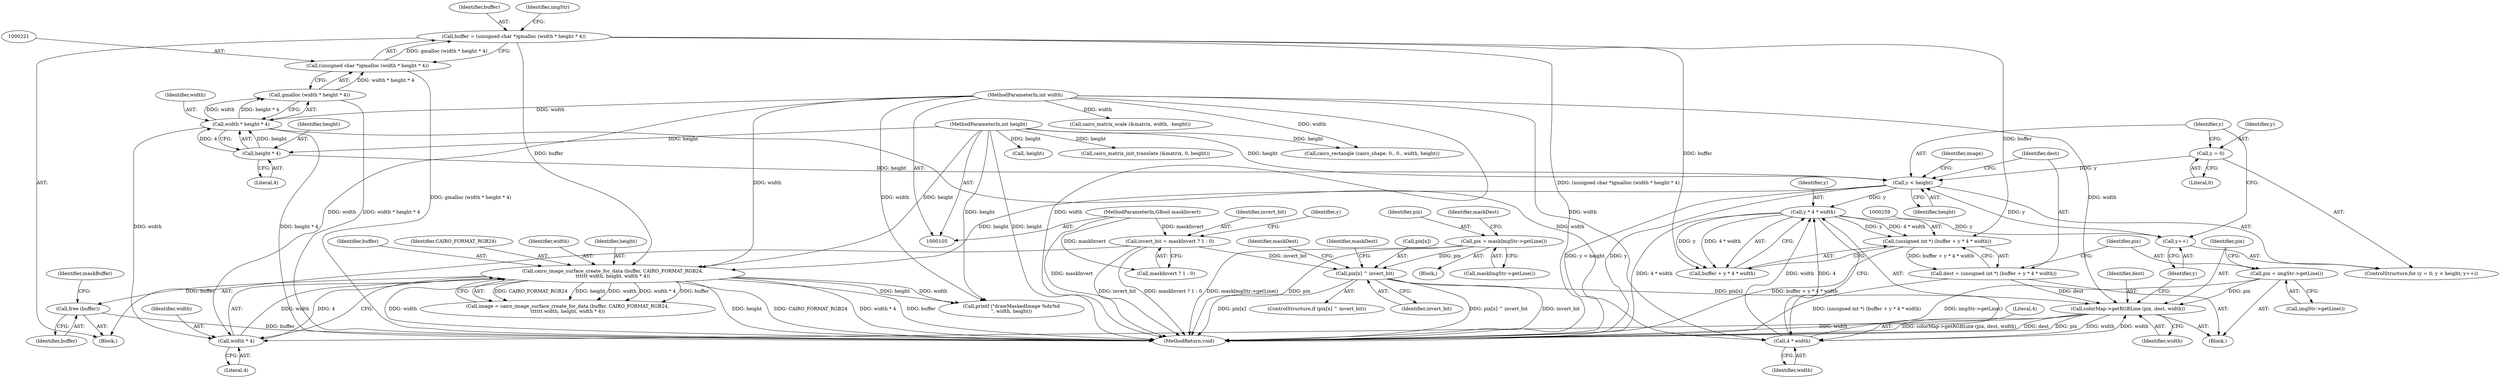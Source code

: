digraph "1_poppler_7b2d314a61fd0e12f47c62996cb49ec0d1ba747a_2@API" {
"1000360" [label="(Call,free (buffer))"];
"1000276" [label="(Call,cairo_image_surface_create_for_data (buffer, CAIRO_FORMAT_RGB24,\n\t\t\t\t\t\t width, height, width * 4))"];
"1000218" [label="(Call,buffer = (unsigned char *)gmalloc (width * height * 4))"];
"1000220" [label="(Call,(unsigned char *)gmalloc (width * height * 4))"];
"1000222" [label="(Call,gmalloc (width * height * 4))"];
"1000223" [label="(Call,width * height * 4)"];
"1000109" [label="(MethodParameterIn,int width)"];
"1000225" [label="(Call,height * 4)"];
"1000110" [label="(MethodParameterIn,int height)"];
"1000281" [label="(Call,width * 4)"];
"1000270" [label="(Call,colorMap->getRGBLine (pix, dest, width))"];
"1000184" [label="(Call,pix[x] ^ invert_bit)"];
"1000163" [label="(Call,pix = maskImgStr->getLine())"];
"1000147" [label="(Call,invert_bit = maskInvert ? 1 : 0)"];
"1000115" [label="(MethodParameterIn,GBool maskInvert)"];
"1000267" [label="(Call,pix = imgStr->getLine())"];
"1000256" [label="(Call,dest = (unsigned int *) (buffer + y * 4 * width))"];
"1000258" [label="(Call,(unsigned int *) (buffer + y * 4 * width))"];
"1000262" [label="(Call,y * 4 * width)"];
"1000250" [label="(Call,y < height)"];
"1000247" [label="(Call,y = 0)"];
"1000253" [label="(Call,y++)"];
"1000264" [label="(Call,4 * width)"];
"1000278" [label="(Identifier,CAIRO_FORMAT_RGB24)"];
"1000279" [label="(Identifier,width)"];
"1000188" [label="(Identifier,invert_bit)"];
"1000250" [label="(Call,y < height)"];
"1000198" [label="(Identifier,maskDest)"];
"1000224" [label="(Identifier,width)"];
"1000220" [label="(Call,(unsigned char *)gmalloc (width * height * 4))"];
"1000247" [label="(Call,y = 0)"];
"1000258" [label="(Call,(unsigned int *) (buffer + y * 4 * width))"];
"1000267" [label="(Call,pix = imgStr->getLine())"];
"1000281" [label="(Call,width * 4)"];
"1000246" [label="(ControlStructure,for (y = 0; y < height; y++))"];
"1000257" [label="(Identifier,dest)"];
"1000273" [label="(Identifier,width)"];
"1000223" [label="(Call,width * height * 4)"];
"1000360" [label="(Call,free (buffer))"];
"1000270" [label="(Call,colorMap->getRGBLine (pix, dest, width))"];
"1000256" [label="(Call,dest = (unsigned int *) (buffer + y * 4 * width))"];
"1000167" [label="(Identifier,maskDest)"];
"1000222" [label="(Call,gmalloc (width * height * 4))"];
"1000252" [label="(Identifier,height)"];
"1000249" [label="(Literal,0)"];
"1000155" [label="(Identifier,y)"];
"1000225" [label="(Call,height * 4)"];
"1000277" [label="(Identifier,buffer)"];
"1000109" [label="(MethodParameterIn,int width)"];
"1000248" [label="(Identifier,y)"];
"1000165" [label="(Call,maskImgStr->getLine())"];
"1000110" [label="(MethodParameterIn,int height)"];
"1000251" [label="(Identifier,y)"];
"1000184" [label="(Call,pix[x] ^ invert_bit)"];
"1000219" [label="(Identifier,buffer)"];
"1000164" [label="(Identifier,pix)"];
"1000271" [label="(Identifier,pix)"];
"1000309" [label="(Call,printf (\"drawMaskedImage %dx%d\n\", width, height))"];
"1000147" [label="(Call,invert_bit = maskInvert ? 1 : 0)"];
"1000148" [label="(Identifier,invert_bit)"];
"1000264" [label="(Call,4 * width)"];
"1000183" [label="(ControlStructure,if (pix[x] ^ invert_bit))"];
"1000229" [label="(Identifier,imgStr)"];
"1000266" [label="(Identifier,width)"];
"1000344" [label="(Call,cairo_rectangle (cairo_shape, 0., 0., width, height))"];
"1000162" [label="(Block,)"];
"1000265" [label="(Literal,4)"];
"1000255" [label="(Block,)"];
"1000322" [label="(Call,-height)"];
"1000163" [label="(Call,pix = maskImgStr->getLine())"];
"1000227" [label="(Literal,4)"];
"1000282" [label="(Identifier,width)"];
"1000149" [label="(Call,maskInvert ? 1 : 0)"];
"1000116" [label="(Block,)"];
"1000269" [label="(Call,imgStr->getLine())"];
"1000253" [label="(Call,y++)"];
"1000275" [label="(Identifier,image)"];
"1000272" [label="(Identifier,dest)"];
"1000115" [label="(MethodParameterIn,GBool maskInvert)"];
"1000226" [label="(Identifier,height)"];
"1000283" [label="(Literal,4)"];
"1000268" [label="(Identifier,pix)"];
"1000274" [label="(Call,image = cairo_image_surface_create_for_data (buffer, CAIRO_FORMAT_RGB24,\n\t\t\t\t\t\t width, height, width * 4))"];
"1000280" [label="(Identifier,height)"];
"1000313" [label="(Call,cairo_matrix_init_translate (&matrix, 0, height))"];
"1000260" [label="(Call,buffer + y * 4 * width)"];
"1000192" [label="(Identifier,maskDest)"];
"1000276" [label="(Call,cairo_image_surface_create_for_data (buffer, CAIRO_FORMAT_RGB24,\n\t\t\t\t\t\t width, height, width * 4))"];
"1000218" [label="(Call,buffer = (unsigned char *)gmalloc (width * height * 4))"];
"1000361" [label="(Identifier,buffer)"];
"1000263" [label="(Identifier,y)"];
"1000185" [label="(Call,pix[x])"];
"1000262" [label="(Call,y * 4 * width)"];
"1000363" [label="(Identifier,maskBuffer)"];
"1000366" [label="(MethodReturn,void)"];
"1000318" [label="(Call,cairo_matrix_scale (&matrix, width, -height))"];
"1000254" [label="(Identifier,y)"];
"1000360" -> "1000116"  [label="AST: "];
"1000360" -> "1000361"  [label="CFG: "];
"1000361" -> "1000360"  [label="AST: "];
"1000363" -> "1000360"  [label="CFG: "];
"1000360" -> "1000366"  [label="DDG: buffer"];
"1000276" -> "1000360"  [label="DDG: buffer"];
"1000276" -> "1000274"  [label="AST: "];
"1000276" -> "1000281"  [label="CFG: "];
"1000277" -> "1000276"  [label="AST: "];
"1000278" -> "1000276"  [label="AST: "];
"1000279" -> "1000276"  [label="AST: "];
"1000280" -> "1000276"  [label="AST: "];
"1000281" -> "1000276"  [label="AST: "];
"1000274" -> "1000276"  [label="CFG: "];
"1000276" -> "1000366"  [label="DDG: height"];
"1000276" -> "1000366"  [label="DDG: CAIRO_FORMAT_RGB24"];
"1000276" -> "1000366"  [label="DDG: width * 4"];
"1000276" -> "1000366"  [label="DDG: buffer"];
"1000276" -> "1000366"  [label="DDG: width"];
"1000276" -> "1000274"  [label="DDG: CAIRO_FORMAT_RGB24"];
"1000276" -> "1000274"  [label="DDG: height"];
"1000276" -> "1000274"  [label="DDG: width"];
"1000276" -> "1000274"  [label="DDG: width * 4"];
"1000276" -> "1000274"  [label="DDG: buffer"];
"1000218" -> "1000276"  [label="DDG: buffer"];
"1000281" -> "1000276"  [label="DDG: width"];
"1000281" -> "1000276"  [label="DDG: 4"];
"1000109" -> "1000276"  [label="DDG: width"];
"1000250" -> "1000276"  [label="DDG: height"];
"1000110" -> "1000276"  [label="DDG: height"];
"1000276" -> "1000309"  [label="DDG: width"];
"1000276" -> "1000309"  [label="DDG: height"];
"1000218" -> "1000116"  [label="AST: "];
"1000218" -> "1000220"  [label="CFG: "];
"1000219" -> "1000218"  [label="AST: "];
"1000220" -> "1000218"  [label="AST: "];
"1000229" -> "1000218"  [label="CFG: "];
"1000218" -> "1000366"  [label="DDG: (unsigned char *)gmalloc (width * height * 4)"];
"1000220" -> "1000218"  [label="DDG: gmalloc (width * height * 4)"];
"1000218" -> "1000258"  [label="DDG: buffer"];
"1000218" -> "1000260"  [label="DDG: buffer"];
"1000220" -> "1000222"  [label="CFG: "];
"1000221" -> "1000220"  [label="AST: "];
"1000222" -> "1000220"  [label="AST: "];
"1000220" -> "1000366"  [label="DDG: gmalloc (width * height * 4)"];
"1000222" -> "1000220"  [label="DDG: width * height * 4"];
"1000222" -> "1000223"  [label="CFG: "];
"1000223" -> "1000222"  [label="AST: "];
"1000222" -> "1000366"  [label="DDG: width * height * 4"];
"1000223" -> "1000222"  [label="DDG: width"];
"1000223" -> "1000222"  [label="DDG: height * 4"];
"1000223" -> "1000225"  [label="CFG: "];
"1000224" -> "1000223"  [label="AST: "];
"1000225" -> "1000223"  [label="AST: "];
"1000223" -> "1000366"  [label="DDG: height * 4"];
"1000109" -> "1000223"  [label="DDG: width"];
"1000225" -> "1000223"  [label="DDG: height"];
"1000225" -> "1000223"  [label="DDG: 4"];
"1000223" -> "1000264"  [label="DDG: width"];
"1000223" -> "1000281"  [label="DDG: width"];
"1000109" -> "1000105"  [label="AST: "];
"1000109" -> "1000366"  [label="DDG: width"];
"1000109" -> "1000264"  [label="DDG: width"];
"1000109" -> "1000270"  [label="DDG: width"];
"1000109" -> "1000281"  [label="DDG: width"];
"1000109" -> "1000309"  [label="DDG: width"];
"1000109" -> "1000318"  [label="DDG: width"];
"1000109" -> "1000344"  [label="DDG: width"];
"1000225" -> "1000227"  [label="CFG: "];
"1000226" -> "1000225"  [label="AST: "];
"1000227" -> "1000225"  [label="AST: "];
"1000110" -> "1000225"  [label="DDG: height"];
"1000225" -> "1000250"  [label="DDG: height"];
"1000110" -> "1000105"  [label="AST: "];
"1000110" -> "1000366"  [label="DDG: height"];
"1000110" -> "1000250"  [label="DDG: height"];
"1000110" -> "1000309"  [label="DDG: height"];
"1000110" -> "1000313"  [label="DDG: height"];
"1000110" -> "1000322"  [label="DDG: height"];
"1000110" -> "1000344"  [label="DDG: height"];
"1000281" -> "1000283"  [label="CFG: "];
"1000282" -> "1000281"  [label="AST: "];
"1000283" -> "1000281"  [label="AST: "];
"1000270" -> "1000281"  [label="DDG: width"];
"1000270" -> "1000255"  [label="AST: "];
"1000270" -> "1000273"  [label="CFG: "];
"1000271" -> "1000270"  [label="AST: "];
"1000272" -> "1000270"  [label="AST: "];
"1000273" -> "1000270"  [label="AST: "];
"1000254" -> "1000270"  [label="CFG: "];
"1000270" -> "1000366"  [label="DDG: colorMap->getRGBLine (pix, dest, width)"];
"1000270" -> "1000366"  [label="DDG: dest"];
"1000270" -> "1000366"  [label="DDG: pix"];
"1000270" -> "1000264"  [label="DDG: width"];
"1000184" -> "1000270"  [label="DDG: pix[x]"];
"1000267" -> "1000270"  [label="DDG: pix"];
"1000256" -> "1000270"  [label="DDG: dest"];
"1000264" -> "1000270"  [label="DDG: width"];
"1000184" -> "1000183"  [label="AST: "];
"1000184" -> "1000188"  [label="CFG: "];
"1000185" -> "1000184"  [label="AST: "];
"1000188" -> "1000184"  [label="AST: "];
"1000192" -> "1000184"  [label="CFG: "];
"1000198" -> "1000184"  [label="CFG: "];
"1000184" -> "1000366"  [label="DDG: invert_bit"];
"1000184" -> "1000366"  [label="DDG: pix[x]"];
"1000184" -> "1000366"  [label="DDG: pix[x] ^ invert_bit"];
"1000163" -> "1000184"  [label="DDG: pix"];
"1000147" -> "1000184"  [label="DDG: invert_bit"];
"1000163" -> "1000162"  [label="AST: "];
"1000163" -> "1000165"  [label="CFG: "];
"1000164" -> "1000163"  [label="AST: "];
"1000165" -> "1000163"  [label="AST: "];
"1000167" -> "1000163"  [label="CFG: "];
"1000163" -> "1000366"  [label="DDG: pix"];
"1000163" -> "1000366"  [label="DDG: maskImgStr->getLine()"];
"1000147" -> "1000116"  [label="AST: "];
"1000147" -> "1000149"  [label="CFG: "];
"1000148" -> "1000147"  [label="AST: "];
"1000149" -> "1000147"  [label="AST: "];
"1000155" -> "1000147"  [label="CFG: "];
"1000147" -> "1000366"  [label="DDG: maskInvert ? 1 : 0"];
"1000147" -> "1000366"  [label="DDG: invert_bit"];
"1000115" -> "1000147"  [label="DDG: maskInvert"];
"1000115" -> "1000105"  [label="AST: "];
"1000115" -> "1000366"  [label="DDG: maskInvert"];
"1000115" -> "1000149"  [label="DDG: maskInvert"];
"1000267" -> "1000255"  [label="AST: "];
"1000267" -> "1000269"  [label="CFG: "];
"1000268" -> "1000267"  [label="AST: "];
"1000269" -> "1000267"  [label="AST: "];
"1000271" -> "1000267"  [label="CFG: "];
"1000267" -> "1000366"  [label="DDG: imgStr->getLine()"];
"1000256" -> "1000255"  [label="AST: "];
"1000256" -> "1000258"  [label="CFG: "];
"1000257" -> "1000256"  [label="AST: "];
"1000258" -> "1000256"  [label="AST: "];
"1000268" -> "1000256"  [label="CFG: "];
"1000256" -> "1000366"  [label="DDG: (unsigned int *) (buffer + y * 4 * width)"];
"1000258" -> "1000256"  [label="DDG: buffer + y * 4 * width"];
"1000258" -> "1000260"  [label="CFG: "];
"1000259" -> "1000258"  [label="AST: "];
"1000260" -> "1000258"  [label="AST: "];
"1000258" -> "1000366"  [label="DDG: buffer + y * 4 * width"];
"1000262" -> "1000258"  [label="DDG: y"];
"1000262" -> "1000258"  [label="DDG: 4 * width"];
"1000262" -> "1000260"  [label="AST: "];
"1000262" -> "1000264"  [label="CFG: "];
"1000263" -> "1000262"  [label="AST: "];
"1000264" -> "1000262"  [label="AST: "];
"1000260" -> "1000262"  [label="CFG: "];
"1000262" -> "1000366"  [label="DDG: 4 * width"];
"1000262" -> "1000253"  [label="DDG: y"];
"1000262" -> "1000260"  [label="DDG: y"];
"1000262" -> "1000260"  [label="DDG: 4 * width"];
"1000250" -> "1000262"  [label="DDG: y"];
"1000264" -> "1000262"  [label="DDG: 4"];
"1000264" -> "1000262"  [label="DDG: width"];
"1000250" -> "1000246"  [label="AST: "];
"1000250" -> "1000252"  [label="CFG: "];
"1000251" -> "1000250"  [label="AST: "];
"1000252" -> "1000250"  [label="AST: "];
"1000257" -> "1000250"  [label="CFG: "];
"1000275" -> "1000250"  [label="CFG: "];
"1000250" -> "1000366"  [label="DDG: y"];
"1000250" -> "1000366"  [label="DDG: y < height"];
"1000247" -> "1000250"  [label="DDG: y"];
"1000253" -> "1000250"  [label="DDG: y"];
"1000247" -> "1000246"  [label="AST: "];
"1000247" -> "1000249"  [label="CFG: "];
"1000248" -> "1000247"  [label="AST: "];
"1000249" -> "1000247"  [label="AST: "];
"1000251" -> "1000247"  [label="CFG: "];
"1000253" -> "1000246"  [label="AST: "];
"1000253" -> "1000254"  [label="CFG: "];
"1000254" -> "1000253"  [label="AST: "];
"1000251" -> "1000253"  [label="CFG: "];
"1000264" -> "1000266"  [label="CFG: "];
"1000265" -> "1000264"  [label="AST: "];
"1000266" -> "1000264"  [label="AST: "];
}
